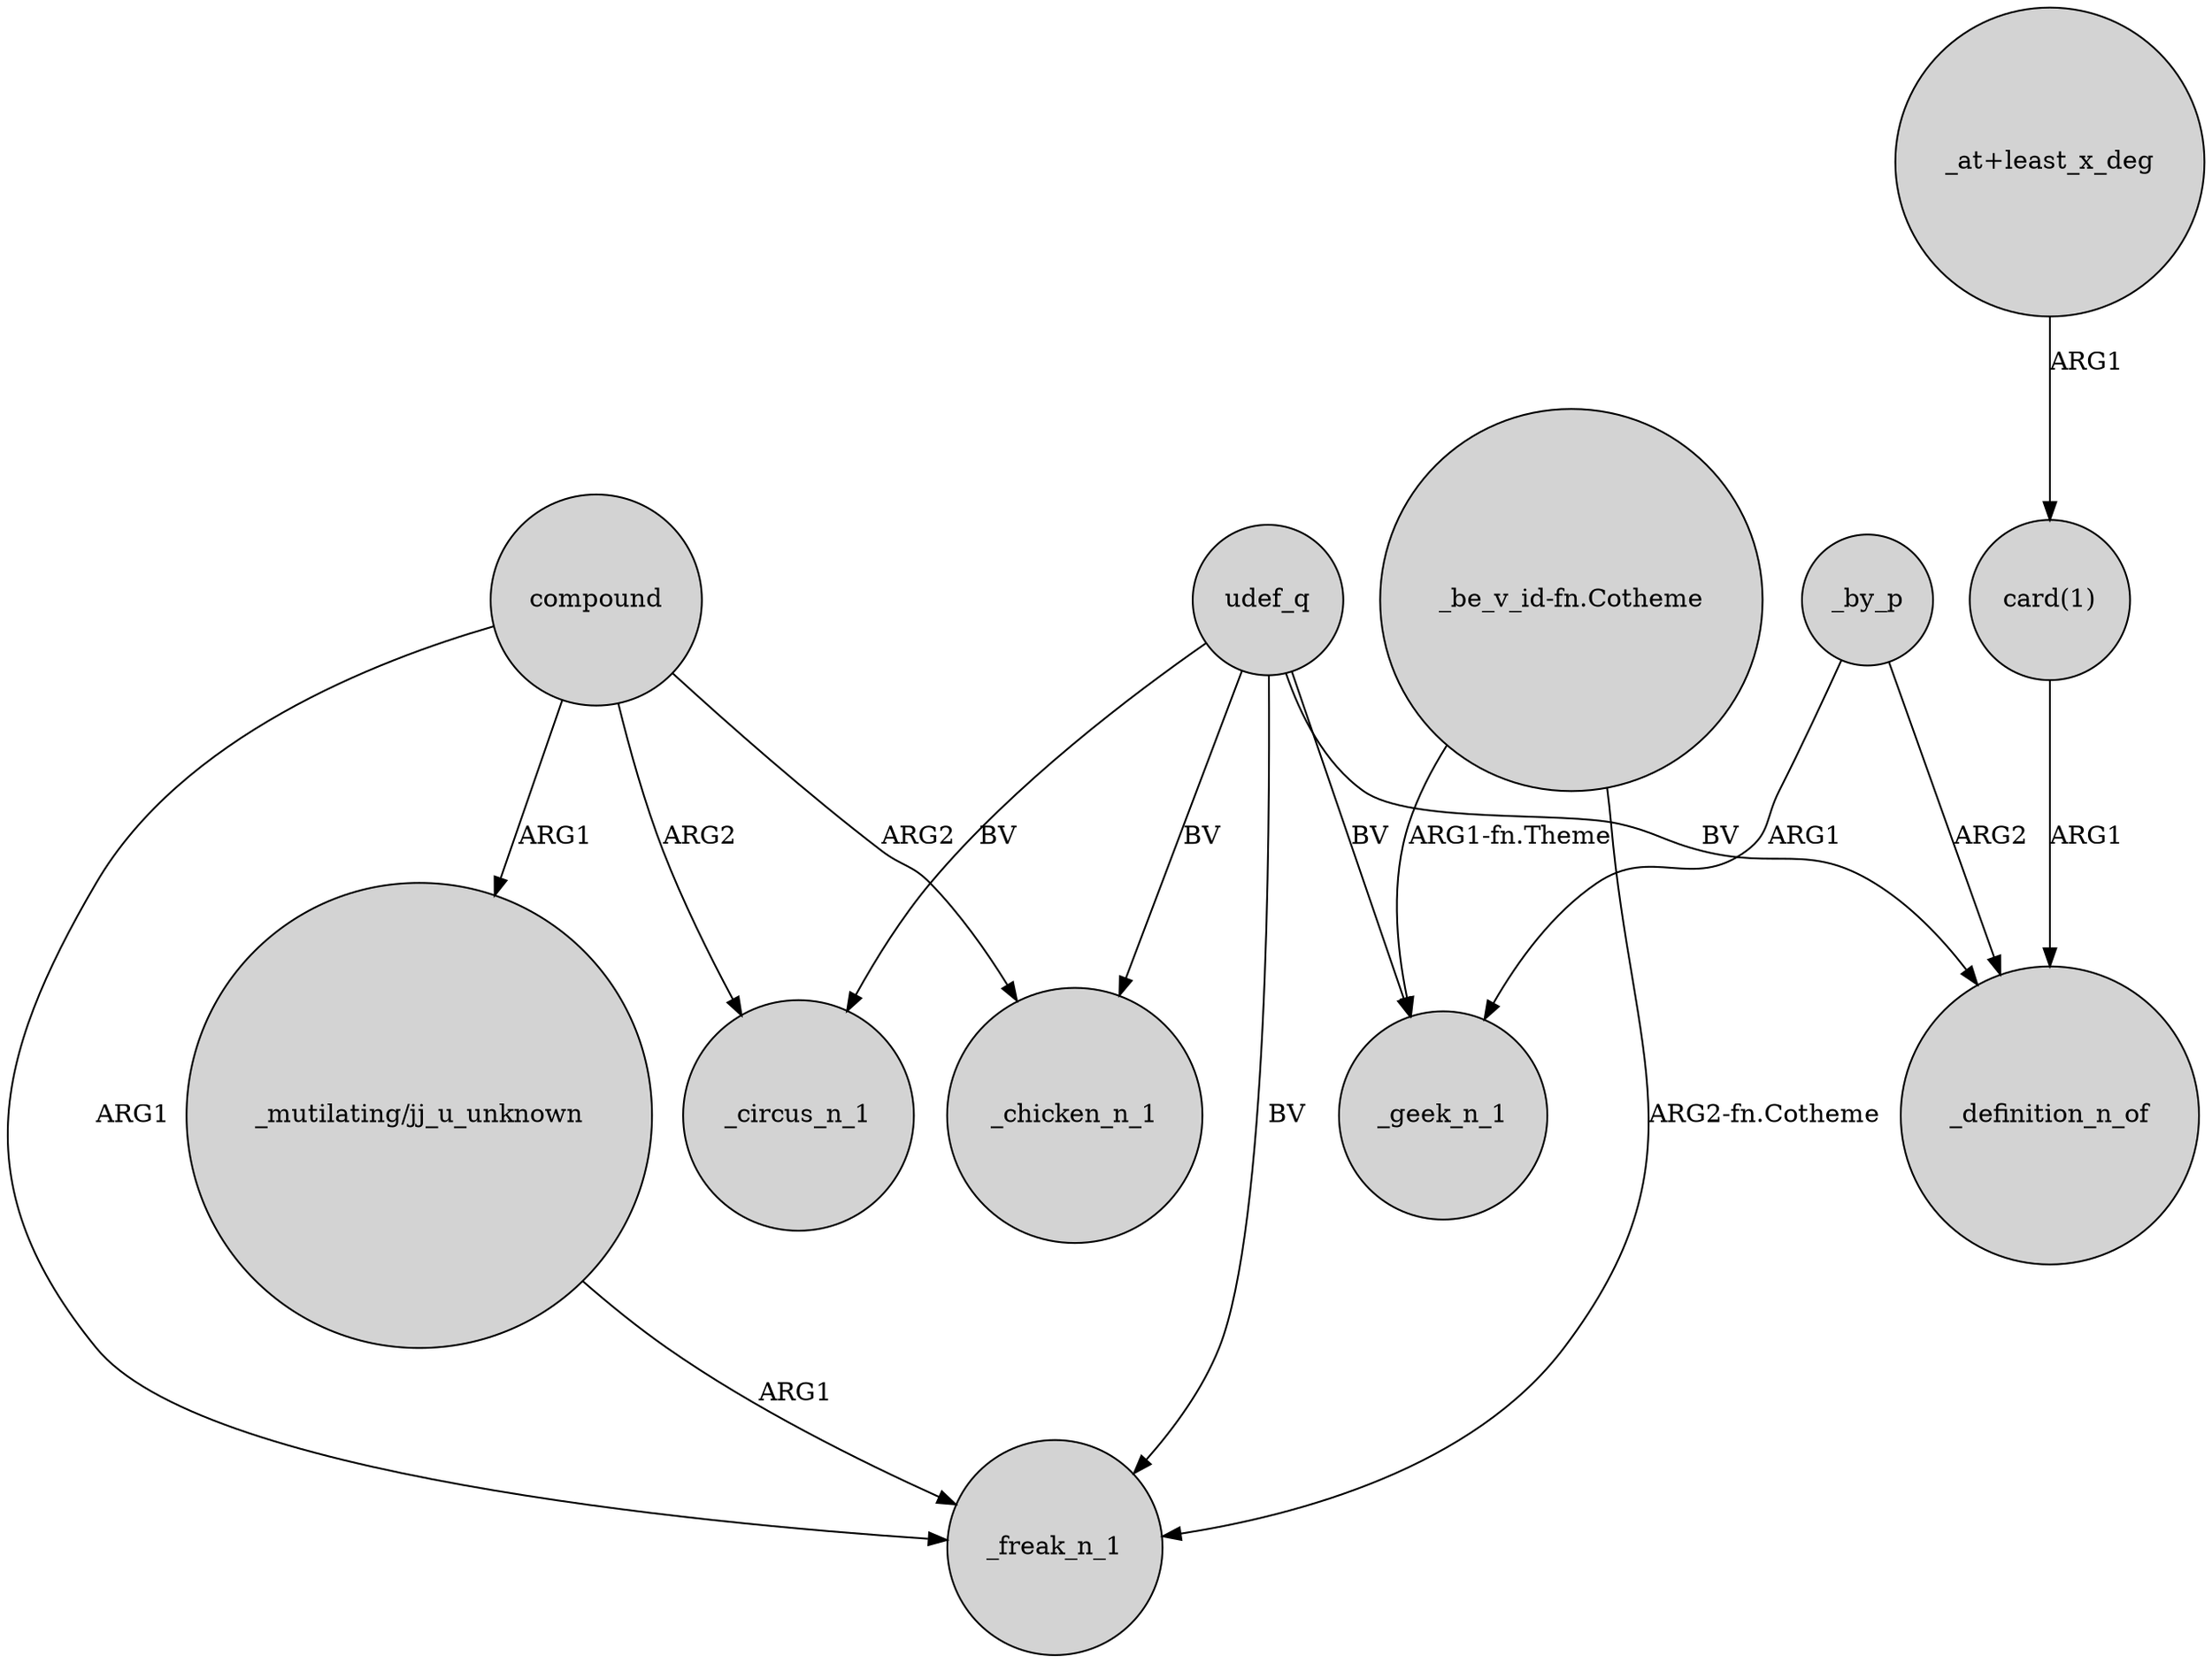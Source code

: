digraph {
	node [shape=circle style=filled]
	"card(1)" -> _definition_n_of [label=ARG1]
	udef_q -> _freak_n_1 [label=BV]
	compound -> _freak_n_1 [label=ARG1]
	_by_p -> _geek_n_1 [label=ARG1]
	compound -> _circus_n_1 [label=ARG2]
	"_be_v_id-fn.Cotheme" -> _freak_n_1 [label="ARG2-fn.Cotheme"]
	compound -> _chicken_n_1 [label=ARG2]
	"_at+least_x_deg" -> "card(1)" [label=ARG1]
	compound -> "_mutilating/jj_u_unknown" [label=ARG1]
	"_mutilating/jj_u_unknown" -> _freak_n_1 [label=ARG1]
	udef_q -> _definition_n_of [label=BV]
	"_be_v_id-fn.Cotheme" -> _geek_n_1 [label="ARG1-fn.Theme"]
	udef_q -> _geek_n_1 [label=BV]
	udef_q -> _chicken_n_1 [label=BV]
	_by_p -> _definition_n_of [label=ARG2]
	udef_q -> _circus_n_1 [label=BV]
}
